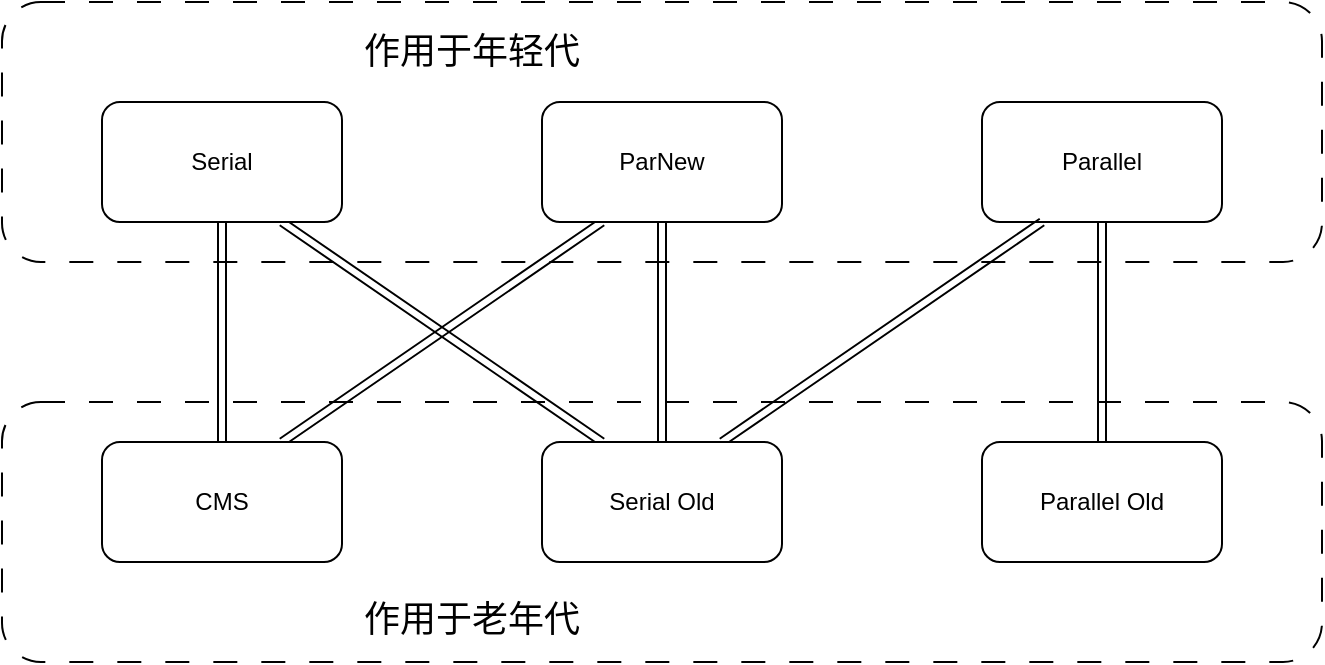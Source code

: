 <mxfile version="28.2.5">
  <diagram name="第 1 页" id="XNJceadkj2XwaVqAEHhQ">
    <mxGraphModel dx="994" dy="565" grid="1" gridSize="10" guides="1" tooltips="1" connect="1" arrows="1" fold="1" page="1" pageScale="1" pageWidth="1169" pageHeight="827" math="0" shadow="0">
      <root>
        <mxCell id="0" />
        <mxCell id="1" parent="0" />
        <mxCell id="N4Hn8YzOP6wttgMmx8Ve-17" value="" style="rounded=1;whiteSpace=wrap;html=1;dashed=1;dashPattern=12 12;" vertex="1" parent="1">
          <mxGeometry x="110" y="290" width="660" height="130" as="geometry" />
        </mxCell>
        <mxCell id="N4Hn8YzOP6wttgMmx8Ve-15" value="" style="rounded=1;whiteSpace=wrap;html=1;dashed=1;dashPattern=12 12;" vertex="1" parent="1">
          <mxGeometry x="110" y="90" width="660" height="130" as="geometry" />
        </mxCell>
        <mxCell id="N4Hn8YzOP6wttgMmx8Ve-9" style="edgeStyle=orthogonalEdgeStyle;rounded=0;orthogonalLoop=1;jettySize=auto;html=1;exitX=0.5;exitY=1;exitDx=0;exitDy=0;shape=link;" edge="1" parent="1" source="N4Hn8YzOP6wttgMmx8Ve-1" target="N4Hn8YzOP6wttgMmx8Ve-3">
          <mxGeometry relative="1" as="geometry" />
        </mxCell>
        <mxCell id="N4Hn8YzOP6wttgMmx8Ve-12" style="rounded=0;orthogonalLoop=1;jettySize=auto;html=1;exitX=0.75;exitY=1;exitDx=0;exitDy=0;entryX=0.25;entryY=0;entryDx=0;entryDy=0;shape=link;strokeColor=default;" edge="1" parent="1" source="N4Hn8YzOP6wttgMmx8Ve-1" target="N4Hn8YzOP6wttgMmx8Ve-5">
          <mxGeometry relative="1" as="geometry" />
        </mxCell>
        <mxCell id="N4Hn8YzOP6wttgMmx8Ve-1" value="Serial" style="rounded=1;whiteSpace=wrap;html=1;" vertex="1" parent="1">
          <mxGeometry x="160" y="140" width="120" height="60" as="geometry" />
        </mxCell>
        <mxCell id="N4Hn8YzOP6wttgMmx8Ve-11" style="edgeStyle=orthogonalEdgeStyle;rounded=0;orthogonalLoop=1;jettySize=auto;html=1;exitX=0.5;exitY=1;exitDx=0;exitDy=0;shape=link;" edge="1" parent="1" source="N4Hn8YzOP6wttgMmx8Ve-2" target="N4Hn8YzOP6wttgMmx8Ve-6">
          <mxGeometry relative="1" as="geometry" />
        </mxCell>
        <mxCell id="N4Hn8YzOP6wttgMmx8Ve-2" value="Parallel" style="rounded=1;whiteSpace=wrap;html=1;" vertex="1" parent="1">
          <mxGeometry x="600" y="140" width="120" height="60" as="geometry" />
        </mxCell>
        <mxCell id="N4Hn8YzOP6wttgMmx8Ve-14" style="rounded=0;orthogonalLoop=1;jettySize=auto;html=1;exitX=0.75;exitY=0;exitDx=0;exitDy=0;entryX=0.25;entryY=1;entryDx=0;entryDy=0;shape=link;" edge="1" parent="1" source="N4Hn8YzOP6wttgMmx8Ve-3" target="N4Hn8YzOP6wttgMmx8Ve-4">
          <mxGeometry relative="1" as="geometry" />
        </mxCell>
        <mxCell id="N4Hn8YzOP6wttgMmx8Ve-3" value="CMS" style="rounded=1;whiteSpace=wrap;html=1;" vertex="1" parent="1">
          <mxGeometry x="160" y="310" width="120" height="60" as="geometry" />
        </mxCell>
        <mxCell id="N4Hn8YzOP6wttgMmx8Ve-10" style="edgeStyle=orthogonalEdgeStyle;rounded=0;orthogonalLoop=1;jettySize=auto;html=1;exitX=0.5;exitY=1;exitDx=0;exitDy=0;shape=link;" edge="1" parent="1" source="N4Hn8YzOP6wttgMmx8Ve-4" target="N4Hn8YzOP6wttgMmx8Ve-5">
          <mxGeometry relative="1" as="geometry" />
        </mxCell>
        <mxCell id="N4Hn8YzOP6wttgMmx8Ve-4" value="ParNew" style="rounded=1;whiteSpace=wrap;html=1;" vertex="1" parent="1">
          <mxGeometry x="380" y="140" width="120" height="60" as="geometry" />
        </mxCell>
        <mxCell id="N4Hn8YzOP6wttgMmx8Ve-13" style="rounded=0;orthogonalLoop=1;jettySize=auto;html=1;exitX=0.75;exitY=0;exitDx=0;exitDy=0;entryX=0.25;entryY=1;entryDx=0;entryDy=0;shape=link;" edge="1" parent="1" source="N4Hn8YzOP6wttgMmx8Ve-5" target="N4Hn8YzOP6wttgMmx8Ve-2">
          <mxGeometry relative="1" as="geometry" />
        </mxCell>
        <mxCell id="N4Hn8YzOP6wttgMmx8Ve-5" value="Serial Old" style="rounded=1;whiteSpace=wrap;html=1;" vertex="1" parent="1">
          <mxGeometry x="380" y="310" width="120" height="60" as="geometry" />
        </mxCell>
        <mxCell id="N4Hn8YzOP6wttgMmx8Ve-6" value="Parallel Old" style="rounded=1;whiteSpace=wrap;html=1;" vertex="1" parent="1">
          <mxGeometry x="600" y="310" width="120" height="60" as="geometry" />
        </mxCell>
        <mxCell id="N4Hn8YzOP6wttgMmx8Ve-16" value="&lt;font style=&quot;font-size: 18px;&quot;&gt;作用于年轻代&lt;/font&gt;" style="text;html=1;align=center;verticalAlign=middle;whiteSpace=wrap;rounded=0;" vertex="1" parent="1">
          <mxGeometry x="280" y="100" width="130" height="30" as="geometry" />
        </mxCell>
        <mxCell id="N4Hn8YzOP6wttgMmx8Ve-18" value="&lt;font style=&quot;font-size: 18px;&quot;&gt;作用于老年代&lt;/font&gt;" style="text;html=1;align=center;verticalAlign=middle;whiteSpace=wrap;rounded=0;" vertex="1" parent="1">
          <mxGeometry x="280" y="384" width="130" height="30" as="geometry" />
        </mxCell>
      </root>
    </mxGraphModel>
  </diagram>
</mxfile>
